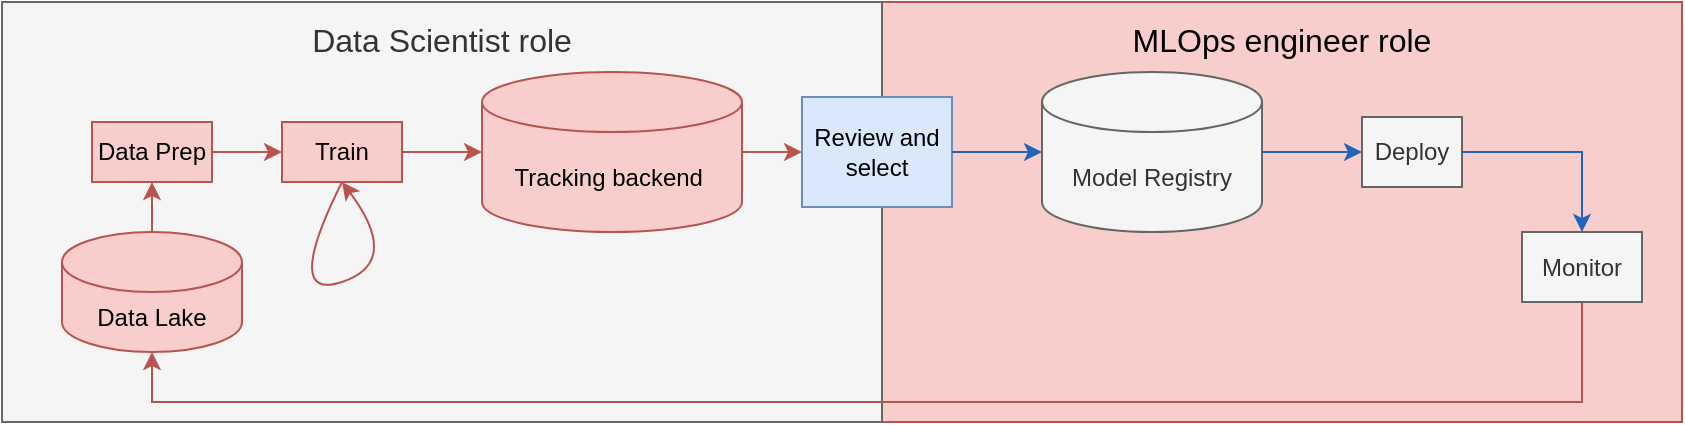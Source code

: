 <mxfile version="21.5.0" type="github">
  <diagram name="Page-1" id="3moahlvMmFEjl50jRHX7">
    <mxGraphModel dx="1100" dy="634" grid="1" gridSize="10" guides="1" tooltips="1" connect="1" arrows="1" fold="1" page="1" pageScale="1" pageWidth="1169" pageHeight="827" math="0" shadow="0">
      <root>
        <mxCell id="0" />
        <mxCell id="1" parent="0" />
        <mxCell id="QqCRZD2ZL2z7VxAQT_v7-31" value="" style="group" vertex="1" connectable="0" parent="1">
          <mxGeometry x="100" y="40" width="840" height="210" as="geometry" />
        </mxCell>
        <mxCell id="QqCRZD2ZL2z7VxAQT_v7-27" value="&lt;font style=&quot;font-size: 16px;&quot;&gt;MLOps engineer role&lt;br&gt;&lt;br&gt;&lt;br&gt;&lt;br&gt;&lt;br&gt;&lt;br&gt;&lt;br&gt;&lt;br&gt;&lt;br&gt;&lt;br&gt;&lt;/font&gt;" style="rounded=0;whiteSpace=wrap;html=1;fillColor=#f8cecc;strokeColor=#b85450;" vertex="1" parent="QqCRZD2ZL2z7VxAQT_v7-31">
          <mxGeometry x="440" width="400" height="210" as="geometry" />
        </mxCell>
        <mxCell id="QqCRZD2ZL2z7VxAQT_v7-26" value="&lt;font style=&quot;font-size: 16px;&quot;&gt;Data Scientist role&lt;br&gt;&lt;br&gt;&lt;br&gt;&lt;br&gt;&lt;br&gt;&lt;br&gt;&lt;br&gt;&lt;br&gt;&lt;br&gt;&lt;br&gt;&lt;/font&gt;" style="rounded=0;whiteSpace=wrap;html=1;fillColor=#f5f5f5;strokeColor=#666666;fontColor=#333333;" vertex="1" parent="QqCRZD2ZL2z7VxAQT_v7-31">
          <mxGeometry width="440" height="210" as="geometry" />
        </mxCell>
        <mxCell id="QqCRZD2ZL2z7VxAQT_v7-2" value="Tracking backend&amp;nbsp;" style="shape=cylinder3;whiteSpace=wrap;html=1;boundedLbl=1;backgroundOutline=1;size=15;fillColor=#f8cecc;strokeColor=#b85450;" vertex="1" parent="QqCRZD2ZL2z7VxAQT_v7-31">
          <mxGeometry x="240" y="35" width="130" height="80" as="geometry" />
        </mxCell>
        <mxCell id="QqCRZD2ZL2z7VxAQT_v7-12" style="edgeStyle=orthogonalEdgeStyle;rounded=0;orthogonalLoop=1;jettySize=auto;html=1;exitX=1;exitY=0.5;exitDx=0;exitDy=0;fillColor=#f8cecc;strokeColor=#b85450;" edge="1" parent="QqCRZD2ZL2z7VxAQT_v7-31" source="QqCRZD2ZL2z7VxAQT_v7-3" target="QqCRZD2ZL2z7VxAQT_v7-2">
          <mxGeometry relative="1" as="geometry" />
        </mxCell>
        <mxCell id="QqCRZD2ZL2z7VxAQT_v7-3" value="Train" style="rounded=0;whiteSpace=wrap;html=1;fillColor=#f8cecc;strokeColor=#b85450;" vertex="1" parent="QqCRZD2ZL2z7VxAQT_v7-31">
          <mxGeometry x="140" y="60" width="60" height="30" as="geometry" />
        </mxCell>
        <mxCell id="QqCRZD2ZL2z7VxAQT_v7-30" style="edgeStyle=orthogonalEdgeStyle;rounded=0;orthogonalLoop=1;jettySize=auto;html=1;exitX=1;exitY=0.5;exitDx=0;exitDy=0;fillColor=#f8cecc;strokeColor=#b85450;" edge="1" parent="QqCRZD2ZL2z7VxAQT_v7-31" source="QqCRZD2ZL2z7VxAQT_v7-4" target="QqCRZD2ZL2z7VxAQT_v7-3">
          <mxGeometry relative="1" as="geometry" />
        </mxCell>
        <mxCell id="QqCRZD2ZL2z7VxAQT_v7-4" value="Data Prep" style="rounded=0;whiteSpace=wrap;html=1;fillColor=#f8cecc;strokeColor=#b85450;" vertex="1" parent="QqCRZD2ZL2z7VxAQT_v7-31">
          <mxGeometry x="45" y="60" width="60" height="30" as="geometry" />
        </mxCell>
        <mxCell id="QqCRZD2ZL2z7VxAQT_v7-10" value="" style="edgeStyle=orthogonalEdgeStyle;rounded=0;orthogonalLoop=1;jettySize=auto;html=1;fillColor=#f8cecc;strokeColor=#b85450;" edge="1" parent="QqCRZD2ZL2z7VxAQT_v7-31" source="QqCRZD2ZL2z7VxAQT_v7-6" target="QqCRZD2ZL2z7VxAQT_v7-4">
          <mxGeometry relative="1" as="geometry" />
        </mxCell>
        <mxCell id="QqCRZD2ZL2z7VxAQT_v7-6" value="Data Lake" style="shape=cylinder3;whiteSpace=wrap;html=1;boundedLbl=1;backgroundOutline=1;size=15;fillColor=#f8cecc;strokeColor=#b85450;" vertex="1" parent="QqCRZD2ZL2z7VxAQT_v7-31">
          <mxGeometry x="30" y="115" width="90" height="60" as="geometry" />
        </mxCell>
        <mxCell id="QqCRZD2ZL2z7VxAQT_v7-11" value="" style="curved=1;endArrow=classic;html=1;rounded=0;exitX=0.5;exitY=1;exitDx=0;exitDy=0;fillColor=#f8cecc;strokeColor=#b85450;entryX=0.5;entryY=1;entryDx=0;entryDy=0;" edge="1" parent="QqCRZD2ZL2z7VxAQT_v7-31" source="QqCRZD2ZL2z7VxAQT_v7-3" target="QqCRZD2ZL2z7VxAQT_v7-3">
          <mxGeometry width="50" height="50" relative="1" as="geometry">
            <mxPoint x="350" y="110" as="sourcePoint" />
            <mxPoint x="220" y="90" as="targetPoint" />
            <Array as="points">
              <mxPoint x="140" y="150" />
              <mxPoint x="200" y="130" />
            </Array>
          </mxGeometry>
        </mxCell>
        <mxCell id="QqCRZD2ZL2z7VxAQT_v7-13" value="Review and select" style="whiteSpace=wrap;html=1;fillColor=#dae8fc;strokeColor=#6c8ebf;" vertex="1" parent="QqCRZD2ZL2z7VxAQT_v7-31">
          <mxGeometry x="400" y="47.5" width="75" height="55" as="geometry" />
        </mxCell>
        <mxCell id="QqCRZD2ZL2z7VxAQT_v7-18" value="" style="edgeStyle=orthogonalEdgeStyle;rounded=0;orthogonalLoop=1;jettySize=auto;html=1;fillColor=#f8cecc;strokeColor=#b85450;" edge="1" parent="QqCRZD2ZL2z7VxAQT_v7-31" source="QqCRZD2ZL2z7VxAQT_v7-2" target="QqCRZD2ZL2z7VxAQT_v7-13">
          <mxGeometry relative="1" as="geometry" />
        </mxCell>
        <mxCell id="QqCRZD2ZL2z7VxAQT_v7-19" value="Model Registry" style="shape=cylinder3;whiteSpace=wrap;html=1;boundedLbl=1;backgroundOutline=1;size=15;fillColor=#f5f5f5;fontColor=#333333;strokeColor=#666666;" vertex="1" parent="QqCRZD2ZL2z7VxAQT_v7-31">
          <mxGeometry x="520" y="35" width="110" height="80" as="geometry" />
        </mxCell>
        <mxCell id="QqCRZD2ZL2z7VxAQT_v7-25" value="" style="edgeStyle=orthogonalEdgeStyle;rounded=0;orthogonalLoop=1;jettySize=auto;html=1;fillColor=#cce5ff;strokeColor=#2264b9;" edge="1" parent="QqCRZD2ZL2z7VxAQT_v7-31" source="QqCRZD2ZL2z7VxAQT_v7-13" target="QqCRZD2ZL2z7VxAQT_v7-19">
          <mxGeometry relative="1" as="geometry" />
        </mxCell>
        <mxCell id="QqCRZD2ZL2z7VxAQT_v7-20" value="Deploy" style="whiteSpace=wrap;html=1;fillColor=#f5f5f5;fontColor=#333333;strokeColor=#666666;" vertex="1" parent="QqCRZD2ZL2z7VxAQT_v7-31">
          <mxGeometry x="680" y="57.5" width="50" height="35" as="geometry" />
        </mxCell>
        <mxCell id="QqCRZD2ZL2z7VxAQT_v7-21" value="" style="edgeStyle=orthogonalEdgeStyle;rounded=0;orthogonalLoop=1;jettySize=auto;html=1;fillColor=#cce5ff;strokeColor=#2264b9;" edge="1" parent="QqCRZD2ZL2z7VxAQT_v7-31" source="QqCRZD2ZL2z7VxAQT_v7-19" target="QqCRZD2ZL2z7VxAQT_v7-20">
          <mxGeometry relative="1" as="geometry" />
        </mxCell>
        <mxCell id="QqCRZD2ZL2z7VxAQT_v7-24" style="edgeStyle=orthogonalEdgeStyle;rounded=0;orthogonalLoop=1;jettySize=auto;html=1;entryX=0.5;entryY=1;entryDx=0;entryDy=0;entryPerimeter=0;exitX=0.5;exitY=1;exitDx=0;exitDy=0;fillColor=#f8cecc;strokeColor=#b85450;" edge="1" parent="QqCRZD2ZL2z7VxAQT_v7-31" source="QqCRZD2ZL2z7VxAQT_v7-22" target="QqCRZD2ZL2z7VxAQT_v7-6">
          <mxGeometry relative="1" as="geometry">
            <Array as="points">
              <mxPoint x="790" y="200" />
              <mxPoint x="75" y="200" />
            </Array>
          </mxGeometry>
        </mxCell>
        <mxCell id="QqCRZD2ZL2z7VxAQT_v7-22" value="Monitor" style="whiteSpace=wrap;html=1;fillColor=#f5f5f5;fontColor=#333333;strokeColor=#666666;" vertex="1" parent="QqCRZD2ZL2z7VxAQT_v7-31">
          <mxGeometry x="760" y="115" width="60" height="35" as="geometry" />
        </mxCell>
        <mxCell id="QqCRZD2ZL2z7VxAQT_v7-23" value="" style="edgeStyle=orthogonalEdgeStyle;rounded=0;orthogonalLoop=1;jettySize=auto;html=1;fillColor=#cce5ff;strokeColor=#2264b9;" edge="1" parent="QqCRZD2ZL2z7VxAQT_v7-31" source="QqCRZD2ZL2z7VxAQT_v7-20" target="QqCRZD2ZL2z7VxAQT_v7-22">
          <mxGeometry relative="1" as="geometry" />
        </mxCell>
      </root>
    </mxGraphModel>
  </diagram>
</mxfile>
